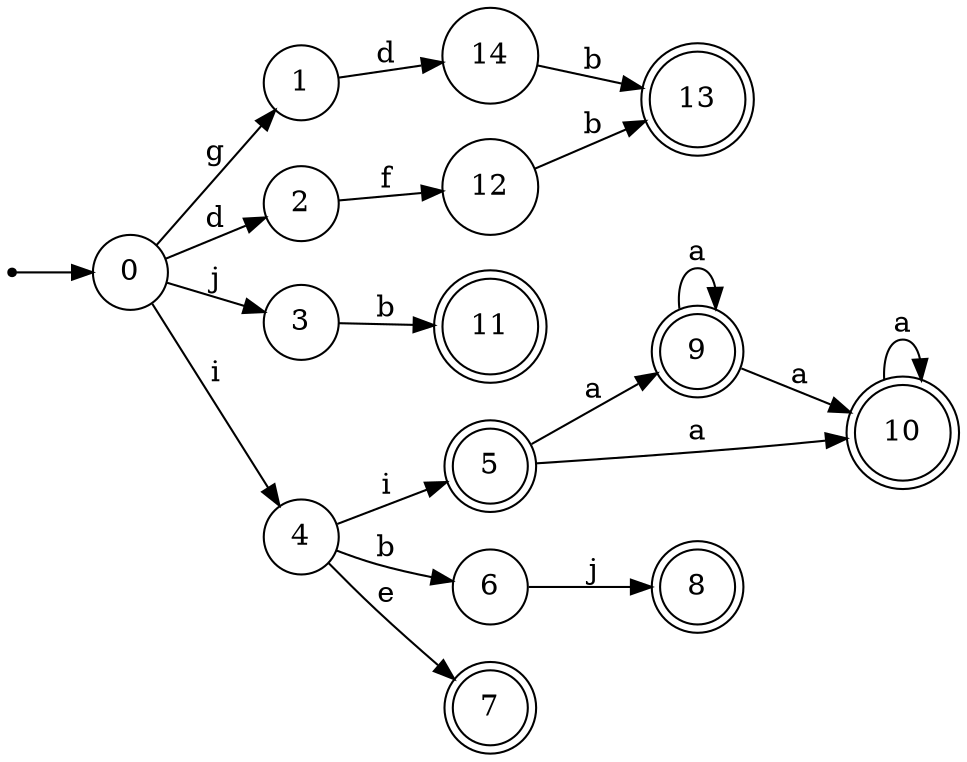 digraph finite_state_machine {
rankdir=LR;
size="20,20";
node [shape = point]; "dummy0"
node [shape = circle]; "0";
"dummy0" -> "0";
node [shape = circle]; "1";
node [shape = circle]; "2";
node [shape = circle]; "3";
node [shape = circle]; "4";
node [shape = doublecircle]; "5";node [shape = circle]; "6";
node [shape = doublecircle]; "7";node [shape = doublecircle]; "8";node [shape = doublecircle]; "9";node [shape = doublecircle]; "10";node [shape = doublecircle]; "11";node [shape = circle]; "12";
node [shape = doublecircle]; "13";node [shape = circle]; "14";
"0" -> "1" [label = "g"];
 "0" -> "2" [label = "d"];
 "0" -> "3" [label = "j"];
 "0" -> "4" [label = "i"];
 "4" -> "5" [label = "i"];
 "4" -> "6" [label = "b"];
 "4" -> "7" [label = "e"];
 "6" -> "8" [label = "j"];
 "5" -> "9" [label = "a"];
 "5" -> "10" [label = "a"];
 "10" -> "10" [label = "a"];
 "9" -> "9" [label = "a"];
 "9" -> "10" [label = "a"];
 "3" -> "11" [label = "b"];
 "2" -> "12" [label = "f"];
 "12" -> "13" [label = "b"];
 "1" -> "14" [label = "d"];
 "14" -> "13" [label = "b"];
 }
